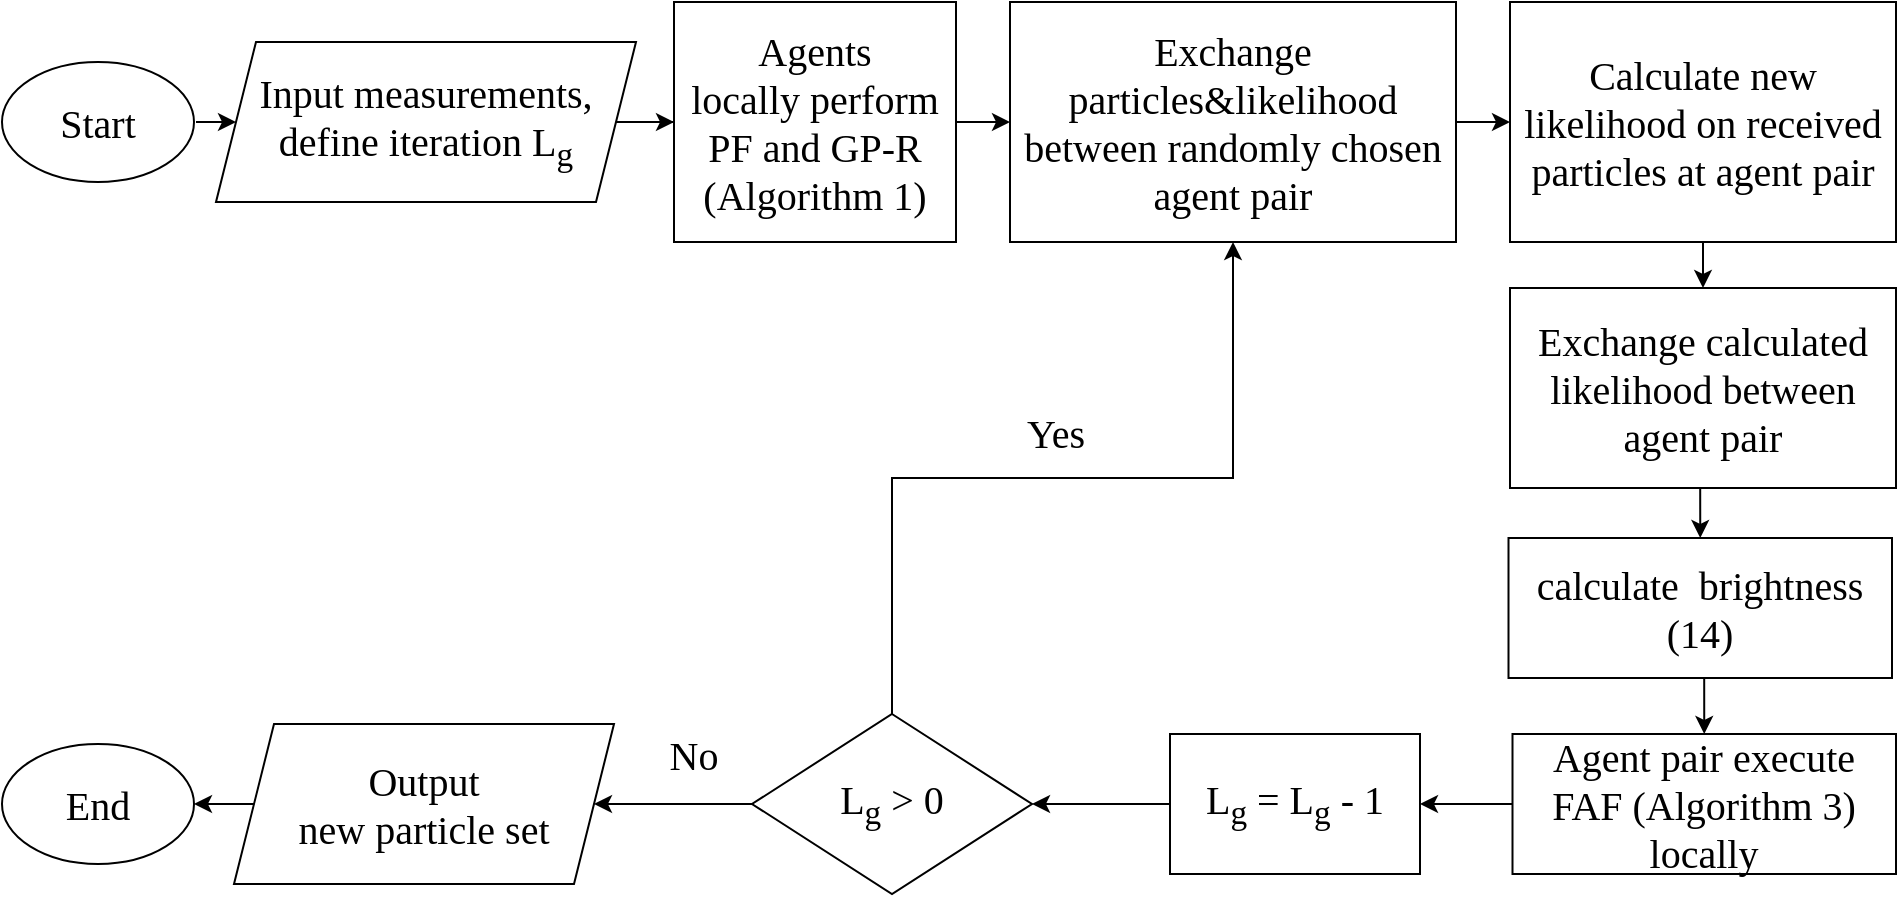 <mxfile version="18.1.3" type="device"><diagram id="jO5sJCmvv9QQ0_EPEMYS" name="第 1 页"><mxGraphModel dx="782" dy="585" grid="1" gridSize="10" guides="1" tooltips="1" connect="1" arrows="1" fold="1" page="1" pageScale="1" pageWidth="827" pageHeight="1169" math="0" shadow="0"><root><mxCell id="0"/><mxCell id="1" parent="0"/><mxCell id="Qs8tVwtHc_FgyqZiOCs7-7" style="edgeStyle=orthogonalEdgeStyle;rounded=0;orthogonalLoop=1;jettySize=auto;html=1;exitX=1;exitY=0.5;exitDx=0;exitDy=0;entryX=0;entryY=0.5;entryDx=0;entryDy=0;fontSize=20;" parent="1" target="ttT2zCTm_6RFtEFgjQk--4" edge="1"><mxGeometry relative="1" as="geometry"><mxPoint x="340" y="70" as="sourcePoint"/></mxGeometry></mxCell><mxCell id="YTC1UwNJWR-hgZnO-4PN-2" value="" style="edgeStyle=orthogonalEdgeStyle;rounded=0;orthogonalLoop=1;jettySize=auto;html=1;fontSize=20;fontFamily=Times New Roman;" parent="1" source="ttT2zCTm_6RFtEFgjQk--4" target="ttT2zCTm_6RFtEFgjQk--6" edge="1"><mxGeometry relative="1" as="geometry"/></mxCell><mxCell id="ttT2zCTm_6RFtEFgjQk--4" value="Input measurements, &lt;br style=&quot;font-size: 20px;&quot;&gt;define iteration L&lt;sub&gt;g&lt;/sub&gt;" style="shape=parallelogram;perimeter=parallelogramPerimeter;whiteSpace=wrap;html=1;fixedSize=1;fontSize=20;fontFamily=Times New Roman;" parent="1" vertex="1"><mxGeometry x="350" y="30" width="210" height="80" as="geometry"/></mxCell><mxCell id="Qs8tVwtHc_FgyqZiOCs7-11" style="edgeStyle=orthogonalEdgeStyle;rounded=0;orthogonalLoop=1;jettySize=auto;html=1;exitX=1;exitY=0.5;exitDx=0;exitDy=0;fontSize=20;entryX=0;entryY=0.5;entryDx=0;entryDy=0;" parent="1" source="ttT2zCTm_6RFtEFgjQk--6" target="ttT2zCTm_6RFtEFgjQk--23" edge="1"><mxGeometry relative="1" as="geometry"><mxPoint x="740" y="70" as="targetPoint"/></mxGeometry></mxCell><mxCell id="ttT2zCTm_6RFtEFgjQk--6" value="Agents&lt;br style=&quot;font-size: 20px;&quot;&gt;locally perform PF and GP-R (Algorithm 1)" style="rounded=0;whiteSpace=wrap;html=1;fontSize=20;fontFamily=Times New Roman;" parent="1" vertex="1"><mxGeometry x="579" y="10" width="141" height="120" as="geometry"/></mxCell><mxCell id="j1YW651LYqmVQGeV8ZPL-2" style="edgeStyle=orthogonalEdgeStyle;rounded=0;orthogonalLoop=1;jettySize=auto;html=1;exitX=0;exitY=0.5;exitDx=0;exitDy=0;entryX=1;entryY=0.5;entryDx=0;entryDy=0;" parent="1" source="ttT2zCTm_6RFtEFgjQk--10" target="ttT2zCTm_6RFtEFgjQk--17" edge="1"><mxGeometry relative="1" as="geometry"/></mxCell><mxCell id="ttT2zCTm_6RFtEFgjQk--10" value="L&lt;sub&gt;g&lt;/sub&gt;&amp;nbsp;= L&lt;sub&gt;g&lt;/sub&gt;&amp;nbsp;- 1" style="rounded=0;whiteSpace=wrap;html=1;fontSize=20;fontFamily=Times New Roman;" parent="1" vertex="1"><mxGeometry x="827" y="376" width="125" height="70" as="geometry"/></mxCell><mxCell id="Qs8tVwtHc_FgyqZiOCs7-4" style="edgeStyle=orthogonalEdgeStyle;rounded=0;orthogonalLoop=1;jettySize=auto;html=1;exitX=0;exitY=0.5;exitDx=0;exitDy=0;entryX=1;entryY=0.5;entryDx=0;entryDy=0;fontSize=20;" parent="1" source="ttT2zCTm_6RFtEFgjQk--14" target="ttT2zCTm_6RFtEFgjQk--10" edge="1"><mxGeometry relative="1" as="geometry"/></mxCell><mxCell id="ttT2zCTm_6RFtEFgjQk--14" value="Agent pair execute FAF (Algorithm 3) locally" style="rounded=0;whiteSpace=wrap;html=1;fontSize=20;fontFamily=Times New Roman;" parent="1" vertex="1"><mxGeometry x="998.25" y="376" width="191.75" height="70" as="geometry"/></mxCell><mxCell id="ttT2zCTm_6RFtEFgjQk--15" style="edgeStyle=orthogonalEdgeStyle;rounded=0;orthogonalLoop=1;jettySize=auto;html=1;exitX=0;exitY=0.5;exitDx=0;exitDy=0;entryX=1;entryY=0.5;entryDx=0;entryDy=0;fontSize=20;fontFamily=Times New Roman;" parent="1" source="ttT2zCTm_6RFtEFgjQk--17" target="ttT2zCTm_6RFtEFgjQk--19" edge="1"><mxGeometry relative="1" as="geometry"/></mxCell><mxCell id="j1YW651LYqmVQGeV8ZPL-10" style="edgeStyle=orthogonalEdgeStyle;rounded=0;orthogonalLoop=1;jettySize=auto;html=1;exitX=0.5;exitY=0;exitDx=0;exitDy=0;entryX=0.5;entryY=1;entryDx=0;entryDy=0;" parent="1" source="ttT2zCTm_6RFtEFgjQk--17" target="ttT2zCTm_6RFtEFgjQk--23" edge="1"><mxGeometry relative="1" as="geometry"/></mxCell><mxCell id="ttT2zCTm_6RFtEFgjQk--17" value="L&lt;sub&gt;g&lt;/sub&gt;&amp;nbsp;&amp;gt; 0" style="rhombus;whiteSpace=wrap;html=1;fontSize=20;fontFamily=Times New Roman;" parent="1" vertex="1"><mxGeometry x="618" y="366" width="140" height="90" as="geometry"/></mxCell><mxCell id="j1YW651LYqmVQGeV8ZPL-13" style="edgeStyle=orthogonalEdgeStyle;rounded=0;orthogonalLoop=1;jettySize=auto;html=1;exitX=0;exitY=0.5;exitDx=0;exitDy=0;entryX=1;entryY=0.5;entryDx=0;entryDy=0;" parent="1" source="ttT2zCTm_6RFtEFgjQk--19" target="j1YW651LYqmVQGeV8ZPL-5" edge="1"><mxGeometry relative="1" as="geometry"/></mxCell><mxCell id="ttT2zCTm_6RFtEFgjQk--19" value="Output &lt;br&gt;new particle set" style="shape=parallelogram;perimeter=parallelogramPerimeter;whiteSpace=wrap;html=1;fixedSize=1;fontSize=20;fontFamily=Times New Roman;" parent="1" vertex="1"><mxGeometry x="359" y="371" width="190" height="80" as="geometry"/></mxCell><mxCell id="ttT2zCTm_6RFtEFgjQk--21" value="Yes" style="text;html=1;strokeColor=none;fillColor=none;align=center;verticalAlign=middle;whiteSpace=wrap;rounded=0;fontSize=20;fontFamily=Times New Roman;" parent="1" vertex="1"><mxGeometry x="740" y="210" width="60" height="30" as="geometry"/></mxCell><mxCell id="ttT2zCTm_6RFtEFgjQk--22" value="No" style="text;html=1;strokeColor=none;fillColor=none;align=center;verticalAlign=middle;whiteSpace=wrap;rounded=0;fontSize=20;fontFamily=Times New Roman;" parent="1" vertex="1"><mxGeometry x="559" y="371" width="60" height="30" as="geometry"/></mxCell><mxCell id="j1YW651LYqmVQGeV8ZPL-9" style="edgeStyle=orthogonalEdgeStyle;rounded=0;orthogonalLoop=1;jettySize=auto;html=1;exitX=1;exitY=0.5;exitDx=0;exitDy=0;entryX=0;entryY=0.5;entryDx=0;entryDy=0;" parent="1" source="ttT2zCTm_6RFtEFgjQk--23" target="ttT2zCTm_6RFtEFgjQk--24" edge="1"><mxGeometry relative="1" as="geometry"/></mxCell><mxCell id="ttT2zCTm_6RFtEFgjQk--23" value="Exchange&lt;br&gt;particles&amp;amp;likelihood between randomly chosen agent pair" style="rounded=0;whiteSpace=wrap;html=1;fontSize=20;fontFamily=Times New Roman;" parent="1" vertex="1"><mxGeometry x="747" y="10" width="223" height="120" as="geometry"/></mxCell><mxCell id="j1YW651LYqmVQGeV8ZPL-14" style="edgeStyle=orthogonalEdgeStyle;rounded=0;orthogonalLoop=1;jettySize=auto;html=1;exitX=0.5;exitY=1;exitDx=0;exitDy=0;entryX=0.5;entryY=0;entryDx=0;entryDy=0;" parent="1" source="ttT2zCTm_6RFtEFgjQk--24" target="ttT2zCTm_6RFtEFgjQk--26" edge="1"><mxGeometry relative="1" as="geometry"/></mxCell><mxCell id="ttT2zCTm_6RFtEFgjQk--24" value="Calculate new likelihood on received particles at agent pair" style="rounded=0;whiteSpace=wrap;html=1;fontSize=20;fontFamily=Times New Roman;" parent="1" vertex="1"><mxGeometry x="997" y="10" width="193" height="120" as="geometry"/></mxCell><mxCell id="ttT2zCTm_6RFtEFgjQk--30" style="edgeStyle=orthogonalEdgeStyle;rounded=0;orthogonalLoop=1;jettySize=auto;html=1;exitX=0.5;exitY=1;exitDx=0;exitDy=0;entryX=0.5;entryY=0;entryDx=0;entryDy=0;fontSize=20;fontFamily=Times New Roman;" parent="1" source="ttT2zCTm_6RFtEFgjQk--26" target="ttT2zCTm_6RFtEFgjQk--27" edge="1"><mxGeometry relative="1" as="geometry"/></mxCell><mxCell id="ttT2zCTm_6RFtEFgjQk--26" value="Exchange calculated likelihood between agent pair" style="rounded=0;whiteSpace=wrap;html=1;fontSize=20;fontFamily=Times New Roman;" parent="1" vertex="1"><mxGeometry x="997" y="153" width="193" height="100" as="geometry"/></mxCell><mxCell id="j1YW651LYqmVQGeV8ZPL-15" style="edgeStyle=orthogonalEdgeStyle;rounded=0;orthogonalLoop=1;jettySize=auto;html=1;exitX=0.5;exitY=1;exitDx=0;exitDy=0;entryX=0.5;entryY=0;entryDx=0;entryDy=0;" parent="1" source="ttT2zCTm_6RFtEFgjQk--27" target="ttT2zCTm_6RFtEFgjQk--14" edge="1"><mxGeometry relative="1" as="geometry"/></mxCell><mxCell id="ttT2zCTm_6RFtEFgjQk--27" value="calculate&amp;nbsp; brightness (14)" style="rounded=0;whiteSpace=wrap;html=1;fontSize=20;fontFamily=Times New Roman;" parent="1" vertex="1"><mxGeometry x="996.25" y="278" width="191.75" height="70" as="geometry"/></mxCell><mxCell id="j1YW651LYqmVQGeV8ZPL-4" value="&lt;span style=&quot;font-family: &amp;quot;Times New Roman&amp;quot;; font-size: 20px;&quot;&gt;Start&lt;/span&gt;" style="ellipse;whiteSpace=wrap;html=1;" parent="1" vertex="1"><mxGeometry x="243" y="40" width="96" height="60" as="geometry"/></mxCell><mxCell id="j1YW651LYqmVQGeV8ZPL-5" value="&lt;span style=&quot;font-family: &amp;quot;Times New Roman&amp;quot;; font-size: 20px;&quot;&gt;End&lt;/span&gt;" style="ellipse;whiteSpace=wrap;html=1;" parent="1" vertex="1"><mxGeometry x="243" y="381" width="96" height="60" as="geometry"/></mxCell></root></mxGraphModel></diagram></mxfile>